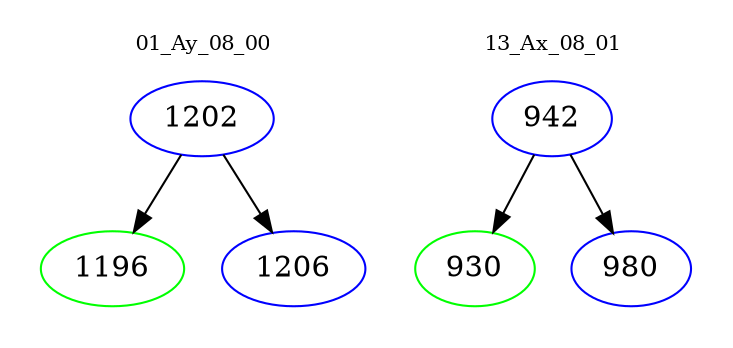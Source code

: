 digraph{
subgraph cluster_0 {
color = white
label = "01_Ay_08_00";
fontsize=10;
T0_1202 [label="1202", color="blue"]
T0_1202 -> T0_1196 [color="black"]
T0_1196 [label="1196", color="green"]
T0_1202 -> T0_1206 [color="black"]
T0_1206 [label="1206", color="blue"]
}
subgraph cluster_1 {
color = white
label = "13_Ax_08_01";
fontsize=10;
T1_942 [label="942", color="blue"]
T1_942 -> T1_930 [color="black"]
T1_930 [label="930", color="green"]
T1_942 -> T1_980 [color="black"]
T1_980 [label="980", color="blue"]
}
}
